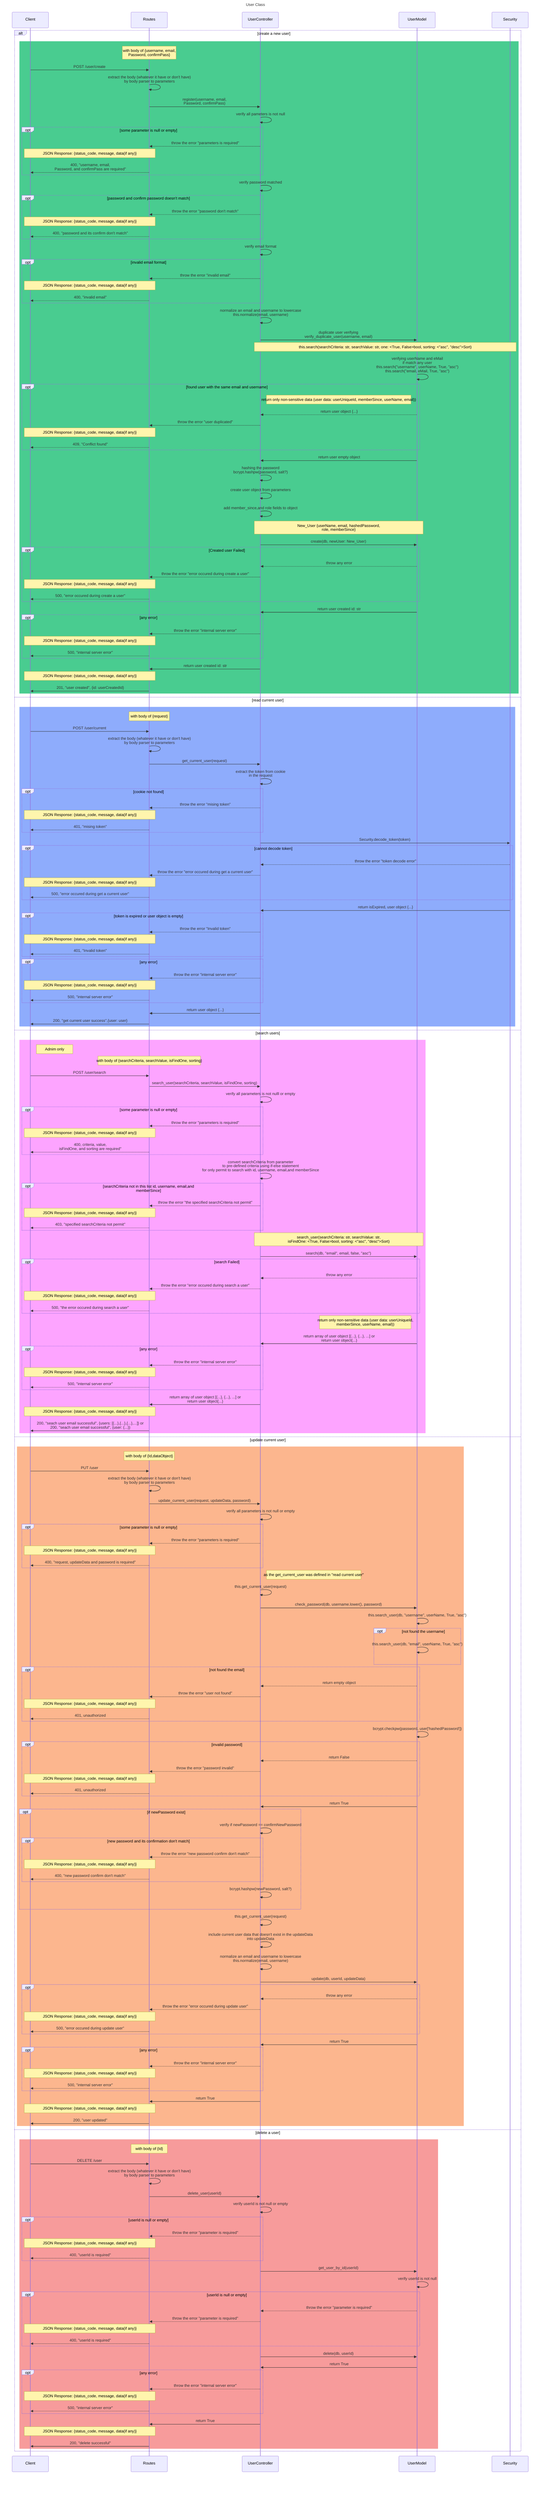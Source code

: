 sequenceDiagram
   title User Class
    participant Client
    participant Routes
    participant UserController
    participant UserModel
    participant Security
    

    alt create a new user
        rect rgb(73,204,144)
            Note over Routes: with body of {username, email,<br/>Password, confirmPass}
            Client->>Routes: POST /user/create
            Routes->>Routes: extract the body (whatever it have or don't have)<br> by body parser to parameters
            Routes->>UserController: register(username, email,<br>Password, confirmPass)
            UserController->>UserController: verify all pameters is not null 
            opt some parameter is null or empty
                UserController-->>Routes: throw the error "parameters is required"
                Note over Routes,Client: JSON Response: {status_code, message, data(if any)}
                Routes-->>Client: 400, "username, email,<br> Password, and confirmPass are required"
            end
            UserController->>UserController: verify password matched
            opt password and confirm password doesn't match
                UserController-->>Routes: throw the error "password don't match"
                Note over Routes,Client: JSON Response: {status_code, message, data(if any)}
                Routes-->>Client: 400, "password and its confirm don't match"
            end
            UserController->>UserController: verify email format
            opt invalid email format 
                UserController-->>Routes: throw the error "invalid email"
                Note over Routes,Client: JSON Response: {status_code, message, data(if any)}
                Routes-->>Client: 400, "invalid email"
            end
            UserController->>UserController: normalize an email and username to lowercase<br> this.normalize(email, username)
            UserController->>UserModel: duplicate user verifying<br>verify_duplicate_user(username, email)
            Note over UserController, Security: this.search(searchCriteria: str, searchValue: str, one: <True, False>bool, sorting: <"asc", "desc">Sort)
            UserModel->>UserModel: verifying userName and eMail<br> if match any user<br>this.search("username", userName, True, "asc")<br>this.search("email, eMail, True, "asc")
            opt found user with the same email and username
                Note left of UserModel: return only non-sensitive data (user data: userUniqueId, memberSince, userName, email))
                UserModel-->>UserController: return user object {...}
                UserController-->>Routes: throw the error "user duplicated"
                Note over Routes,Client: JSON Response: {status_code, message, data(if any)}
                Routes-->>Client: 409, "Conflict found"
            end
            UserModel->>UserController: return user empty object
            UserController->>UserController: hashing the password<br>bcrypt.hashpw(password, salt?)
            UserController->>UserController: create user object from parameters
            UserController->>UserController: add member_since,and role fields to object
            Note over UserController, UserModel: New_User {userName, email, hashedPassword,<br>role, memberSince}
            UserController->>UserModel: create(db, newUser: New_User)
            opt Created user Failed
                UserModel-->>UserController: throw any error
                UserController-->>Routes: throw the error "error occured during create a user"
                Note over Routes,Client: JSON Response: {status_code, message, data(if any)}
                Routes-->>Client: 500, "error occured during create a user"
            end
            UserModel->>UserController: return user created id: str
            opt any error
                UserController-->>Routes: throw the error "internal server error"
                Note over Routes,Client: JSON Response: {status_code, message, data(if any)}
                Routes-->>Client: 500, "internal server error"
            end
            UserController->>Routes: return user created id: str
            Note over Routes,Client: JSON Response: {status_code, message, data(if any)}
            Routes->>Client: 201, "user created", {id: userCreatedId}
        end
    else read current user
        rect rgb(142,172,252)
            Note over Routes: with body of {request}
            Client->>Routes: POST /user/current
            Routes->>Routes: extract the body (whatever it have or don't have)<br> by body parser to parameters
            Routes->>UserController: get_current_user(request)
            UserController->>UserController: extract the token from cookie<br>in the request
            opt cookie not found
                UserController-->>Routes: throw the error "mising token"
                Note over Routes,Client: JSON Response: {status_code, message, data(if any)}
                Routes-->>Client: 401, "mising token"
            end
            UserController->>Security: Security.decode_token(token)
            opt cannot decode token
                Security-->>UserController: throw the error "token decode error"
                UserController-->>Routes: throw the error "error occured during get a current user"
                Note over Routes,Client: JSON Response: {status_code, message, data(if any)}
                Routes-->>Client: 500, "error occured during get a current user"
            end
            Security->>UserController: return isExpired, user object {...}
            opt token is expired or user object is empty
                UserController-->>Routes: throw the error "Invalid token"
                Note over Routes,Client: JSON Response: {status_code, message, data(if any)}
                 Routes-->>Client: 401, "Invalid token"
            end
            opt any error
                UserController-->>Routes: throw the error "internal server error"
                Note over Routes,Client: JSON Response: {status_code, message, data(if any)}
                Routes-->>Client: 500, "internal server error"
            end
            UserController->>Routes: return user object {...}
            Routes->>Client: 200, "get current user success",{user: user}
        end
    else search users
        rect rgb(253,164,255)
            Note right of Client: Adnim only
            Note over Routes: with body of {searchCriteria, searchValue, isFindOne, sorting}
            Client->>Routes:POST /user/search
            Routes->>UserController: search_user(searchCriteria, searchValue, isFindOne, sorting)
            UserController->>UserController: verify all parameters is not nulll or empty
            opt some parameter is null or empty
                UserController-->>Routes: throw the error "parameters is required"
                Note over Routes,Client: JSON Response: {status_code, message, data(if any)}
                Routes-->>Client: 400, criteria, value,<br> isFindOne, and sorting are required"
            end
            UserController->>UserController: convert searchCriteria from parameter<br>to pre-defined criteria using if-else statement<br>for only permit to search with id, username, email,and memberSince
            opt searchCriteria not in this list id, username, email,and memberSince
                UserController-->>Routes: throw the error "the specified searchCriteria not permit"
                Note over Routes,Client: JSON Response: {status_code, message, data(if any)}
                Routes-->>Client: 403, "specified searchCriteria not permit"
            end
            Note over UserController, UserModel: search_user(searchCriteria: str, searchValue: str,<br>isFindOne: <True, False>bool, sorting: <"asc", "desc">Sort)
            UserController->>UserModel: search(db, "email", email, false, "asc")
            opt search Failed
                UserModel-->>UserController: throw any error
                UserController-->>Routes: throw the error "error occured during search a user"
                Note over Routes,Client: JSON Response: {status_code, message, data(if any)}
                Routes-->>Client: 500, "the error occured during search a user"
            end
            Note left of UserModel: return only non-sensitive data (user data: userUniqueId,<br>memberSince, userName, email))
            UserModel->>UserController: return array of user object [{...}, {...}, ...] or<br>return user object{...}
            opt any error
                UserController-->>Routes: throw the error "internal server error"
                Note over Routes,Client: JSON Response: {status_code, message, data(if any)}
                Routes-->>Client: 500, "internal server error"
            end
            UserController->>Routes: return array of user object [{...}, {...}, ...] or<br>return user object{...}
            Note over Routes,Client: JSON Response: {status_code, message, data(if any)}
            Routes->>Client: 200, "seach user email successful", {users: [{...},{...},{...},...]} or<br>200, "seach user email successful", {user: {...}}
        end
    else update current user
        rect rgb(252,182,142)
            Note over Routes: with body of {Id,dataObject}
            Client->>Routes: PUT /user
            Routes->>Routes: extract the body (whatever it have or don't have)<br> by body parser to parameters
            Routes->>UserController: update_current_user(request, updateData, password)
            UserController->>UserController: verify all parameters is not null or empty
            opt some parameter is null or empty
                UserController-->>Routes: throw the error "parameters is required"
                Note over Routes,Client: JSON Response: {status_code, message, data(if any)}
                Routes-->>Client: 400, "request, updateData and password is required"
            end
            Note right of  UserController: as the get_current_user was defined in "read current user"
            UserController->>UserController: this.get_current_user(request)
            UserController->>UserModel: check_password(db, username.lower(), password)
            UserModel->>UserModel: this.search_user(db, "username", userName, True, "asc")
            opt not found the username
                UserModel->>UserModel: this.search_user(db, "email", userName, True, "asc")
            end
            opt not found the email
                UserModel-->>UserController: return empty object
                UserController-->>Routes: throw the error "user not found"
                Note over Routes,Client: JSON Response: {status_code, message, data(if any)}
                Routes-->>Client: 401, unauthorized
            end
            UserModel->>UserModel:bcrypt.checkpw(password, user['hashedPassword'])
            opt invalid password
                UserModel-->>UserController: return False
                UserController-->>Routes: throw the error "password invalid"
                Note over Routes,Client: JSON Response: {status_code, message, data(if any)}
                Routes-->>Client: 401, unauthorized
            end
            UserModel->>UserController: return True
            opt if newPassword exist
                UserController->>UserController: verify if newPassword == confirmNewPassword
                opt new password and its confirmation don't match
                    UserController-->>Routes: throw the error "new password confirm don't match"
                    Note over Routes,Client: JSON Response: {status_code, message, data(if any)}
                    Routes-->>Client: 400, "new password confirm don't match"
                end
                UserController->>UserController: bcrypt.hashpw(newPassword, salt?)
            end
            UserController->>UserController: this.get_current_user(request)
            UserController->>UserController: include current user data that doesn't exist in the updateData<br>into updateData
            UserController->>UserController: normalize an email and username to lowercase<br> this.normalize(email, username)
            UserController->>UserModel: update(db, userId, updateData)
            opt
                UserModel-->>UserController: throw any error
                UserController-->>Routes: throw the error "error occured during update user"
                Note over Routes,Client: JSON Response: {status_code, message, data(if any)}
                Routes-->>Client: 500, "error occured during update user"
            end
            UserModel->>UserController: return True
            opt any error
                UserController-->>Routes: throw the error "internal server error"
                Note over Routes,Client: JSON Response: {status_code, message, data(if any)}
                Routes-->>Client: 500, "internal server error"
            end
            UserController->>Routes: return True
            Note over Routes,Client: JSON Response: {status_code, message, data(if any)}
            Routes->>Client: 200, "user updated"
        end
    else delete a user
        rect rgb(247,155,155)
            Note over Routes: with body of {Id}
            Client->>Routes: DELETE /user
            Routes->>Routes: extract the body (whatever it have or don't have)<br> by body parser to parameters
            Routes->>UserController: delete_user(userId)
            UserController->>UserController: verify userId is not null or empty
            opt userId is null or empty
                UserController-->>Routes: throw the error "parameter is required"
                Note over Routes,Client: JSON Response: {status_code, message, data(if any)}
                Routes-->>Client: 400, "userId is required"
            end
            UserController->>UserModel:get_user_by_id(userId)
            UserModel->>UserModel: verify userId is not null
            opt userId is null or empty
                UserModel-->>UserController: throw the error "parameter is required"
                UserController-->>Routes: throw the error "parameter is required"
                Note over Routes,Client: JSON Response: {status_code, message, data(if any)}
                Routes-->>Client: 400, "userId is required"
            end
            UserController->>UserModel: delete(db, userId)
            UserModel->>UserController: return True
            opt any error
                UserController-->>Routes: throw the error "internal server error"
                Note over Routes,Client: JSON Response: {status_code, message, data(if any)}
                Routes-->>Client: 500, "internal server error"
            end
            UserController->>Routes: return True
            Note over Routes,Client: JSON Response: {status_code, message, data(if any)}
            Routes->>Client: 200, "delete successful"
        end

    end